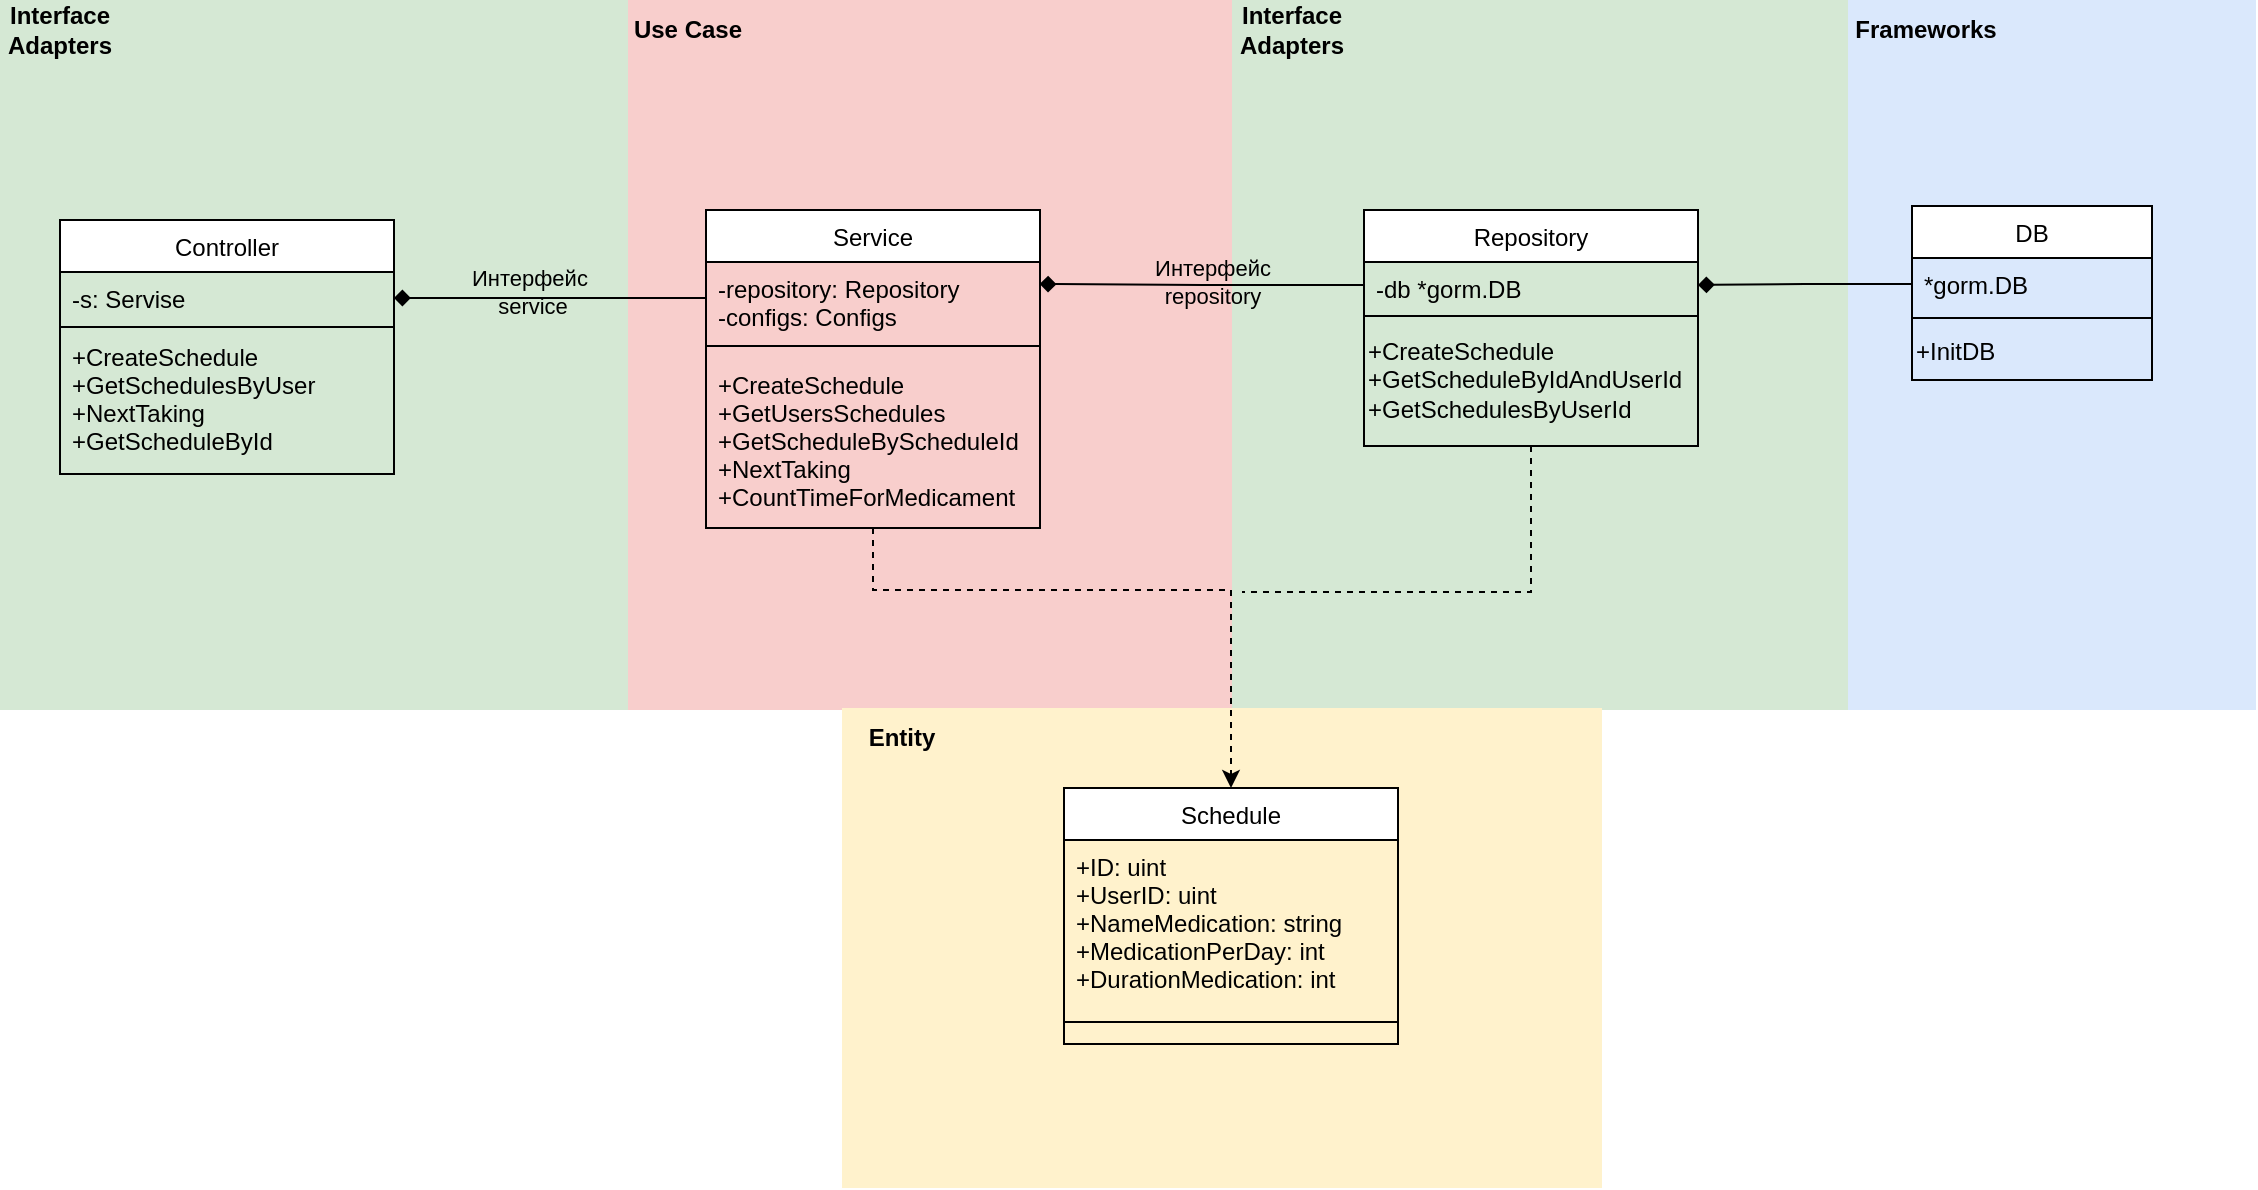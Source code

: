 <mxfile version="26.2.12">
  <diagram id="C5RBs43oDa-KdzZeNtuy" name="Page-1">
    <mxGraphModel dx="1044" dy="561" grid="0" gridSize="10" guides="1" tooltips="1" connect="1" arrows="1" fold="1" page="1" pageScale="1" pageWidth="827" pageHeight="1169" math="0" shadow="0">
      <root>
        <mxCell id="WIyWlLk6GJQsqaUBKTNV-0" />
        <mxCell id="WIyWlLk6GJQsqaUBKTNV-1" parent="WIyWlLk6GJQsqaUBKTNV-0" />
        <mxCell id="N4BYN3bbTqTyj-ZR8Ad7-66" value="" style="rounded=0;whiteSpace=wrap;html=1;fillColor=#dae8fc;strokeColor=none;" parent="WIyWlLk6GJQsqaUBKTNV-1" vertex="1">
          <mxGeometry x="924" width="204" height="355" as="geometry" />
        </mxCell>
        <mxCell id="zkfFHV4jXpPFQw0GAbJ--13" value="DB" style="swimlane;fontStyle=0;align=center;verticalAlign=top;childLayout=stackLayout;horizontal=1;startSize=26;horizontalStack=0;resizeParent=1;resizeLast=0;collapsible=1;marginBottom=0;rounded=0;shadow=0;strokeWidth=1;labelBackgroundColor=none;" parent="WIyWlLk6GJQsqaUBKTNV-1" vertex="1">
          <mxGeometry x="956" y="103" width="120" height="87" as="geometry">
            <mxRectangle x="340" y="380" width="170" height="26" as="alternateBounds" />
          </mxGeometry>
        </mxCell>
        <mxCell id="zkfFHV4jXpPFQw0GAbJ--14" value="*gorm.DB" style="text;align=left;verticalAlign=top;spacingLeft=4;spacingRight=4;overflow=hidden;rotatable=0;points=[[0,0.5],[1,0.5]];portConstraint=eastwest;labelBackgroundColor=none;rounded=0;" parent="zkfFHV4jXpPFQw0GAbJ--13" vertex="1">
          <mxGeometry y="26" width="120" height="26" as="geometry" />
        </mxCell>
        <mxCell id="zkfFHV4jXpPFQw0GAbJ--15" value="" style="line;html=1;strokeWidth=1;align=left;verticalAlign=middle;spacingTop=-1;spacingLeft=3;spacingRight=3;rotatable=0;labelPosition=right;points=[];portConstraint=eastwest;labelBackgroundColor=none;rounded=0;" parent="zkfFHV4jXpPFQw0GAbJ--13" vertex="1">
          <mxGeometry y="52" width="120" height="8" as="geometry" />
        </mxCell>
        <mxCell id="N4BYN3bbTqTyj-ZR8Ad7-43" value="+InitDB" style="text;html=1;align=left;verticalAlign=middle;resizable=0;points=[];autosize=1;strokeColor=none;fillColor=none;labelBackgroundColor=none;rounded=0;" parent="zkfFHV4jXpPFQw0GAbJ--13" vertex="1">
          <mxGeometry y="60" width="120" height="26" as="geometry" />
        </mxCell>
        <mxCell id="N4BYN3bbTqTyj-ZR8Ad7-65" value="" style="rounded=0;whiteSpace=wrap;html=1;strokeColor=none;fillColor=#d5e8d4;" parent="WIyWlLk6GJQsqaUBKTNV-1" vertex="1">
          <mxGeometry x="610" width="314" height="355" as="geometry" />
        </mxCell>
        <mxCell id="N4BYN3bbTqTyj-ZR8Ad7-64" value="" style="rounded=0;whiteSpace=wrap;html=1;strokeColor=none;fillColor=#d5e8d4;" parent="WIyWlLk6GJQsqaUBKTNV-1" vertex="1">
          <mxGeometry width="314" height="355" as="geometry" />
        </mxCell>
        <mxCell id="N4BYN3bbTqTyj-ZR8Ad7-63" value="" style="rounded=0;whiteSpace=wrap;html=1;fillColor=#f8cecc;strokeColor=none;" parent="WIyWlLk6GJQsqaUBKTNV-1" vertex="1">
          <mxGeometry x="314" width="302" height="355" as="geometry" />
        </mxCell>
        <mxCell id="N4BYN3bbTqTyj-ZR8Ad7-62" value="" style="rounded=0;whiteSpace=wrap;html=1;strokeWidth=2;strokeColor=none;fillStyle=auto;fillColor=#fff2cc;" parent="WIyWlLk6GJQsqaUBKTNV-1" vertex="1">
          <mxGeometry x="421" y="354" width="380" height="240" as="geometry" />
        </mxCell>
        <mxCell id="N4BYN3bbTqTyj-ZR8Ad7-29" style="edgeStyle=orthogonalEdgeStyle;rounded=0;orthogonalLoop=1;jettySize=auto;html=1;endArrow=none;startFill=0;dashed=1;labelBackgroundColor=none;fontColor=default;exitX=0.5;exitY=1;exitDx=0;exitDy=0;" parent="WIyWlLk6GJQsqaUBKTNV-1" source="zkfFHV4jXpPFQw0GAbJ--0" edge="1">
          <mxGeometry relative="1" as="geometry">
            <mxPoint x="621" y="296" as="targetPoint" />
            <mxPoint x="723.3" y="258" as="sourcePoint" />
            <Array as="points">
              <mxPoint x="766" y="296" />
            </Array>
          </mxGeometry>
        </mxCell>
        <mxCell id="zkfFHV4jXpPFQw0GAbJ--0" value="Repository" style="swimlane;fontStyle=0;align=center;verticalAlign=top;childLayout=stackLayout;horizontal=1;startSize=26;horizontalStack=0;resizeParent=1;resizeLast=0;collapsible=1;marginBottom=0;rounded=0;shadow=0;strokeWidth=1;labelBackgroundColor=none;" parent="WIyWlLk6GJQsqaUBKTNV-1" vertex="1">
          <mxGeometry x="682" y="105" width="167" height="118" as="geometry">
            <mxRectangle x="230" y="140" width="160" height="26" as="alternateBounds" />
          </mxGeometry>
        </mxCell>
        <mxCell id="zkfFHV4jXpPFQw0GAbJ--1" value="-db *gorm.DB" style="text;align=left;verticalAlign=top;spacingLeft=4;spacingRight=4;overflow=hidden;rotatable=0;points=[[0,0.5],[1,0.5]];portConstraint=eastwest;labelBackgroundColor=none;rounded=0;" parent="zkfFHV4jXpPFQw0GAbJ--0" vertex="1">
          <mxGeometry y="26" width="167" height="23" as="geometry" />
        </mxCell>
        <mxCell id="zkfFHV4jXpPFQw0GAbJ--4" value="" style="line;html=1;strokeWidth=1;align=left;verticalAlign=middle;spacingTop=-1;spacingLeft=3;spacingRight=3;rotatable=0;labelPosition=right;points=[];portConstraint=eastwest;labelBackgroundColor=none;rounded=0;" parent="zkfFHV4jXpPFQw0GAbJ--0" vertex="1">
          <mxGeometry y="49" width="167" height="8" as="geometry" />
        </mxCell>
        <mxCell id="N4BYN3bbTqTyj-ZR8Ad7-44" value="+CreateSchedule&lt;br&gt;+GetScheduleByIdAndUserId&lt;div&gt;+GetSchedulesByUserId&lt;/div&gt;" style="text;html=1;align=left;verticalAlign=middle;resizable=0;points=[];autosize=1;strokeColor=none;fillColor=none;labelBackgroundColor=none;rounded=0;" parent="zkfFHV4jXpPFQw0GAbJ--0" vertex="1">
          <mxGeometry y="57" width="167" height="55" as="geometry" />
        </mxCell>
        <mxCell id="zkfFHV4jXpPFQw0GAbJ--6" value="Controller" style="swimlane;fontStyle=0;align=center;verticalAlign=top;childLayout=stackLayout;horizontal=1;startSize=26;horizontalStack=0;resizeParent=1;resizeLast=0;collapsible=1;marginBottom=0;rounded=0;shadow=0;strokeWidth=1;labelBackgroundColor=none;" parent="WIyWlLk6GJQsqaUBKTNV-1" vertex="1">
          <mxGeometry x="30" y="110" width="167" height="127" as="geometry">
            <mxRectangle x="130" y="380" width="160" height="26" as="alternateBounds" />
          </mxGeometry>
        </mxCell>
        <mxCell id="zkfFHV4jXpPFQw0GAbJ--7" value="-s: Servise" style="text;align=left;verticalAlign=top;spacingLeft=4;spacingRight=4;overflow=hidden;rotatable=0;points=[[0,0.5],[1,0.5]];portConstraint=eastwest;labelBackgroundColor=none;rounded=0;" parent="zkfFHV4jXpPFQw0GAbJ--6" vertex="1">
          <mxGeometry y="26" width="167" height="26" as="geometry" />
        </mxCell>
        <mxCell id="zkfFHV4jXpPFQw0GAbJ--9" value="" style="line;html=1;strokeWidth=1;align=left;verticalAlign=middle;spacingTop=-1;spacingLeft=3;spacingRight=3;rotatable=0;labelPosition=right;points=[];portConstraint=eastwest;labelBackgroundColor=none;rounded=0;" parent="zkfFHV4jXpPFQw0GAbJ--6" vertex="1">
          <mxGeometry y="52" width="167" height="3" as="geometry" />
        </mxCell>
        <mxCell id="zkfFHV4jXpPFQw0GAbJ--10" value="+CreateSchedule&#xa;+GetSchedulesByUser&#xa;+NextTaking &#xa;+GetScheduleById" style="text;align=left;verticalAlign=top;spacingLeft=4;spacingRight=4;overflow=hidden;rotatable=0;points=[[0,0.5],[1,0.5]];portConstraint=eastwest;fontStyle=0;labelBackgroundColor=none;rounded=0;" parent="zkfFHV4jXpPFQw0GAbJ--6" vertex="1">
          <mxGeometry y="55" width="167" height="69" as="geometry" />
        </mxCell>
        <mxCell id="zkfFHV4jXpPFQw0GAbJ--17" value="Service" style="swimlane;fontStyle=0;align=center;verticalAlign=top;childLayout=stackLayout;horizontal=1;startSize=26;horizontalStack=0;resizeParent=1;resizeLast=0;collapsible=1;marginBottom=0;rounded=0;shadow=0;strokeWidth=1;labelBackgroundColor=none;" parent="WIyWlLk6GJQsqaUBKTNV-1" vertex="1">
          <mxGeometry x="353" y="105" width="167" height="159" as="geometry">
            <mxRectangle x="550" y="140" width="160" height="26" as="alternateBounds" />
          </mxGeometry>
        </mxCell>
        <mxCell id="zkfFHV4jXpPFQw0GAbJ--18" value="-repository: Repository&#xa;-configs: Configs" style="text;align=left;verticalAlign=top;spacingLeft=4;spacingRight=4;overflow=hidden;rotatable=0;points=[[0,0.5],[1,0.5]];portConstraint=eastwest;labelBackgroundColor=none;rounded=0;" parent="zkfFHV4jXpPFQw0GAbJ--17" vertex="1">
          <mxGeometry y="26" width="167" height="36" as="geometry" />
        </mxCell>
        <mxCell id="zkfFHV4jXpPFQw0GAbJ--23" value="" style="line;html=1;strokeWidth=1;align=left;verticalAlign=middle;spacingTop=-1;spacingLeft=3;spacingRight=3;rotatable=0;labelPosition=right;points=[];portConstraint=eastwest;labelBackgroundColor=none;rounded=0;" parent="zkfFHV4jXpPFQw0GAbJ--17" vertex="1">
          <mxGeometry y="62" width="167" height="12" as="geometry" />
        </mxCell>
        <mxCell id="N4BYN3bbTqTyj-ZR8Ad7-19" value="+CreateSchedule&#xa;+GetUsersSchedules&#xa;+GetScheduleByScheduleId&#xa;+NextTaking&#xa;+CountTimeForMedicament" style="text;align=left;verticalAlign=top;spacingLeft=4;spacingRight=4;overflow=hidden;rotatable=0;points=[[0,0.5],[1,0.5]];portConstraint=eastwest;labelBackgroundColor=none;rounded=0;" parent="zkfFHV4jXpPFQw0GAbJ--17" vertex="1">
          <mxGeometry y="74" width="167" height="76" as="geometry" />
        </mxCell>
        <mxCell id="N4BYN3bbTqTyj-ZR8Ad7-23" value="Schedule" style="swimlane;fontStyle=0;align=center;verticalAlign=top;childLayout=stackLayout;horizontal=1;startSize=26;horizontalStack=0;resizeParent=1;resizeLast=0;collapsible=1;marginBottom=0;rounded=0;shadow=0;strokeWidth=1;labelBackgroundColor=default;swimlaneLine=1;glass=0;fillStyle=auto;labelBorderColor=none;" parent="WIyWlLk6GJQsqaUBKTNV-1" vertex="1">
          <mxGeometry x="532" y="394" width="167" height="128" as="geometry">
            <mxRectangle x="556" y="391" width="160" height="26" as="alternateBounds" />
          </mxGeometry>
        </mxCell>
        <mxCell id="N4BYN3bbTqTyj-ZR8Ad7-24" value="+ID: uint&#xa;+UserID: uint   &#xa;+NameMedication: string  &#xa;+MedicationPerDay: int &#xa;+DurationMedication: int" style="text;align=left;verticalAlign=top;spacingLeft=4;spacingRight=4;overflow=hidden;rotatable=0;points=[[0,0.5],[1,0.5]];portConstraint=eastwest;labelBackgroundColor=none;rounded=0;" parent="N4BYN3bbTqTyj-ZR8Ad7-23" vertex="1">
          <mxGeometry y="26" width="167" height="80" as="geometry" />
        </mxCell>
        <mxCell id="N4BYN3bbTqTyj-ZR8Ad7-25" value="" style="line;html=1;strokeWidth=1;align=left;verticalAlign=middle;spacingTop=-1;spacingLeft=3;spacingRight=3;rotatable=0;labelPosition=right;points=[];portConstraint=eastwest;labelBackgroundColor=none;rounded=0;textShadow=0;labelBorderColor=none;" parent="N4BYN3bbTqTyj-ZR8Ad7-23" vertex="1">
          <mxGeometry y="106" width="167" height="22" as="geometry" />
        </mxCell>
        <mxCell id="N4BYN3bbTqTyj-ZR8Ad7-28" style="edgeStyle=orthogonalEdgeStyle;rounded=0;orthogonalLoop=1;jettySize=auto;html=1;entryX=0.5;entryY=0;entryDx=0;entryDy=0;dashed=1;labelBackgroundColor=none;fontColor=default;exitX=0.5;exitY=1;exitDx=0;exitDy=0;" parent="WIyWlLk6GJQsqaUBKTNV-1" source="zkfFHV4jXpPFQw0GAbJ--17" target="N4BYN3bbTqTyj-ZR8Ad7-23" edge="1">
          <mxGeometry relative="1" as="geometry">
            <mxPoint x="399" y="255" as="sourcePoint" />
            <Array as="points">
              <mxPoint x="437" y="295" />
              <mxPoint x="616" y="295" />
            </Array>
          </mxGeometry>
        </mxCell>
        <mxCell id="N4BYN3bbTqTyj-ZR8Ad7-47" style="edgeStyle=orthogonalEdgeStyle;rounded=0;orthogonalLoop=1;jettySize=auto;html=1;endArrow=diamond;endFill=1;labelBackgroundColor=none;fontColor=default;" parent="WIyWlLk6GJQsqaUBKTNV-1" source="zkfFHV4jXpPFQw0GAbJ--18" target="zkfFHV4jXpPFQw0GAbJ--7" edge="1">
          <mxGeometry relative="1" as="geometry" />
        </mxCell>
        <mxCell id="N4BYN3bbTqTyj-ZR8Ad7-48" value="&lt;span style=&quot;&quot;&gt;Интерфейс&amp;nbsp;&lt;/span&gt;&lt;div style=&quot;&quot;&gt;service&lt;/div&gt;" style="edgeLabel;html=1;align=center;verticalAlign=middle;resizable=0;points=[];labelBackgroundColor=none;rounded=0;" parent="N4BYN3bbTqTyj-ZR8Ad7-47" vertex="1" connectable="0">
          <mxGeometry x="0.119" y="-3" relative="1" as="geometry">
            <mxPoint as="offset" />
          </mxGeometry>
        </mxCell>
        <mxCell id="N4BYN3bbTqTyj-ZR8Ad7-51" style="edgeStyle=orthogonalEdgeStyle;rounded=0;orthogonalLoop=1;jettySize=auto;html=1;exitX=0;exitY=0.5;exitDx=0;exitDy=0;endArrow=diamond;endFill=1;entryX=0.999;entryY=0.306;entryDx=0;entryDy=0;entryPerimeter=0;labelBackgroundColor=none;fontColor=default;" parent="WIyWlLk6GJQsqaUBKTNV-1" source="zkfFHV4jXpPFQw0GAbJ--1" target="zkfFHV4jXpPFQw0GAbJ--18" edge="1">
          <mxGeometry relative="1" as="geometry">
            <mxPoint x="523" y="142" as="targetPoint" />
          </mxGeometry>
        </mxCell>
        <mxCell id="N4BYN3bbTqTyj-ZR8Ad7-52" value="Интерфейс&lt;div&gt;repository&lt;/div&gt;" style="edgeLabel;html=1;align=center;verticalAlign=middle;resizable=0;points=[];labelBackgroundColor=none;rounded=0;" parent="N4BYN3bbTqTyj-ZR8Ad7-51" vertex="1" connectable="0">
          <mxGeometry x="-0.063" y="-2" relative="1" as="geometry">
            <mxPoint as="offset" />
          </mxGeometry>
        </mxCell>
        <mxCell id="N4BYN3bbTqTyj-ZR8Ad7-53" style="edgeStyle=orthogonalEdgeStyle;rounded=0;orthogonalLoop=1;jettySize=auto;html=1;entryX=1;entryY=0.5;entryDx=0;entryDy=0;endArrow=diamond;endFill=1;labelBackgroundColor=none;fontColor=default;" parent="WIyWlLk6GJQsqaUBKTNV-1" source="zkfFHV4jXpPFQw0GAbJ--14" target="zkfFHV4jXpPFQw0GAbJ--1" edge="1">
          <mxGeometry relative="1" as="geometry">
            <mxPoint x="856" y="144" as="targetPoint" />
          </mxGeometry>
        </mxCell>
        <mxCell id="N4BYN3bbTqTyj-ZR8Ad7-67" value="&lt;b&gt;Entity&lt;/b&gt;" style="text;html=1;align=center;verticalAlign=middle;whiteSpace=wrap;rounded=0;" parent="WIyWlLk6GJQsqaUBKTNV-1" vertex="1">
          <mxGeometry x="421" y="354" width="60" height="30" as="geometry" />
        </mxCell>
        <mxCell id="N4BYN3bbTqTyj-ZR8Ad7-68" value="Use Case" style="text;html=1;align=center;verticalAlign=middle;whiteSpace=wrap;rounded=0;fontStyle=1" parent="WIyWlLk6GJQsqaUBKTNV-1" vertex="1">
          <mxGeometry x="314" width="60" height="30" as="geometry" />
        </mxCell>
        <mxCell id="N4BYN3bbTqTyj-ZR8Ad7-69" value="Interface Adapters" style="text;html=1;align=center;verticalAlign=middle;whiteSpace=wrap;rounded=0;fontStyle=1" parent="WIyWlLk6GJQsqaUBKTNV-1" vertex="1">
          <mxGeometry width="60" height="30" as="geometry" />
        </mxCell>
        <mxCell id="N4BYN3bbTqTyj-ZR8Ad7-70" value="Interface Adapters" style="text;html=1;align=center;verticalAlign=middle;whiteSpace=wrap;rounded=0;fontStyle=1" parent="WIyWlLk6GJQsqaUBKTNV-1" vertex="1">
          <mxGeometry x="616" width="60" height="30" as="geometry" />
        </mxCell>
        <mxCell id="N4BYN3bbTqTyj-ZR8Ad7-71" value="Frameworks" style="text;html=1;align=center;verticalAlign=middle;whiteSpace=wrap;rounded=0;fontStyle=1" parent="WIyWlLk6GJQsqaUBKTNV-1" vertex="1">
          <mxGeometry x="933" width="60" height="30" as="geometry" />
        </mxCell>
      </root>
    </mxGraphModel>
  </diagram>
</mxfile>
